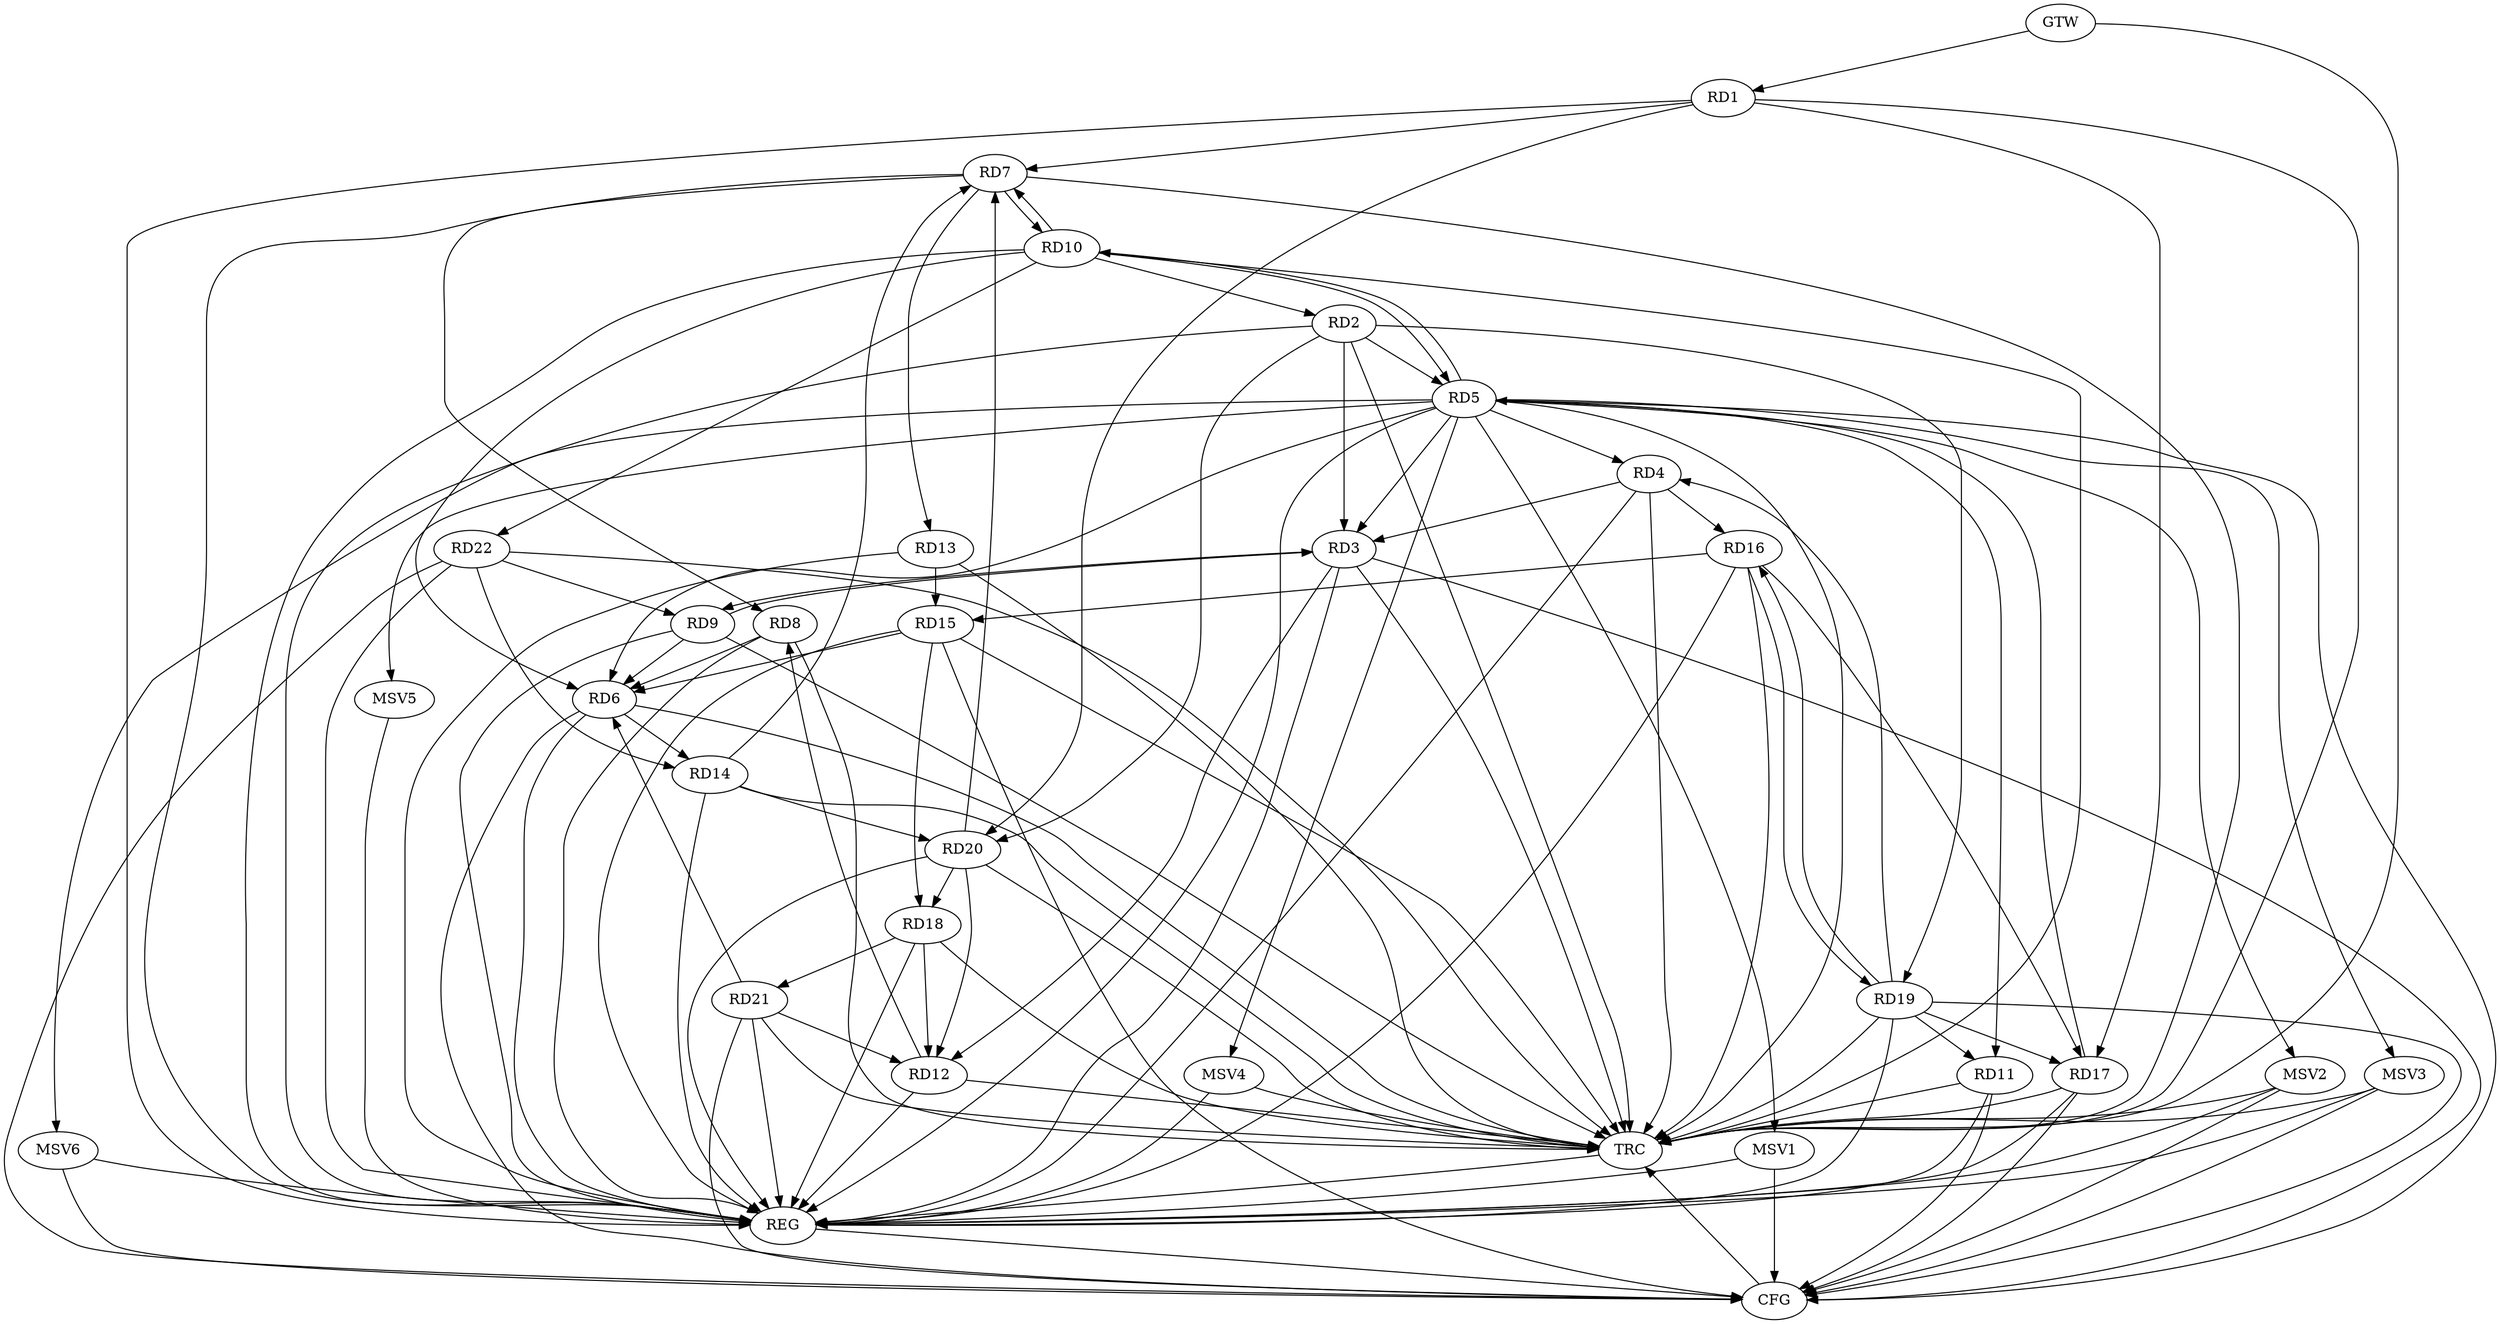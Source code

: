 strict digraph G {
  RD1 [ label="RD1" ];
  RD2 [ label="RD2" ];
  RD3 [ label="RD3" ];
  RD4 [ label="RD4" ];
  RD5 [ label="RD5" ];
  RD6 [ label="RD6" ];
  RD7 [ label="RD7" ];
  RD8 [ label="RD8" ];
  RD9 [ label="RD9" ];
  RD10 [ label="RD10" ];
  RD11 [ label="RD11" ];
  RD12 [ label="RD12" ];
  RD13 [ label="RD13" ];
  RD14 [ label="RD14" ];
  RD15 [ label="RD15" ];
  RD16 [ label="RD16" ];
  RD17 [ label="RD17" ];
  RD18 [ label="RD18" ];
  RD19 [ label="RD19" ];
  RD20 [ label="RD20" ];
  RD21 [ label="RD21" ];
  RD22 [ label="RD22" ];
  GTW [ label="GTW" ];
  REG [ label="REG" ];
  CFG [ label="CFG" ];
  TRC [ label="TRC" ];
  MSV1 [ label="MSV1" ];
  MSV2 [ label="MSV2" ];
  MSV3 [ label="MSV3" ];
  MSV4 [ label="MSV4" ];
  MSV5 [ label="MSV5" ];
  MSV6 [ label="MSV6" ];
  RD1 -> RD7;
  RD1 -> RD17;
  RD1 -> RD20;
  RD2 -> RD3;
  RD2 -> RD5;
  RD10 -> RD2;
  RD2 -> RD19;
  RD2 -> RD20;
  RD4 -> RD3;
  RD5 -> RD3;
  RD3 -> RD9;
  RD9 -> RD3;
  RD3 -> RD12;
  RD5 -> RD4;
  RD4 -> RD16;
  RD19 -> RD4;
  RD5 -> RD6;
  RD5 -> RD10;
  RD10 -> RD5;
  RD5 -> RD11;
  RD17 -> RD5;
  RD8 -> RD6;
  RD9 -> RD6;
  RD10 -> RD6;
  RD6 -> RD14;
  RD15 -> RD6;
  RD21 -> RD6;
  RD7 -> RD8;
  RD7 -> RD10;
  RD10 -> RD7;
  RD7 -> RD13;
  RD14 -> RD7;
  RD20 -> RD7;
  RD12 -> RD8;
  RD22 -> RD9;
  RD10 -> RD22;
  RD19 -> RD11;
  RD18 -> RD12;
  RD20 -> RD12;
  RD21 -> RD12;
  RD13 -> RD15;
  RD14 -> RD20;
  RD22 -> RD14;
  RD16 -> RD15;
  RD15 -> RD18;
  RD16 -> RD17;
  RD16 -> RD19;
  RD19 -> RD16;
  RD19 -> RD17;
  RD20 -> RD18;
  RD18 -> RD21;
  GTW -> RD1;
  RD1 -> REG;
  RD2 -> REG;
  RD3 -> REG;
  RD4 -> REG;
  RD5 -> REG;
  RD6 -> REG;
  RD7 -> REG;
  RD8 -> REG;
  RD9 -> REG;
  RD10 -> REG;
  RD11 -> REG;
  RD12 -> REG;
  RD13 -> REG;
  RD14 -> REG;
  RD15 -> REG;
  RD16 -> REG;
  RD17 -> REG;
  RD18 -> REG;
  RD19 -> REG;
  RD20 -> REG;
  RD21 -> REG;
  RD22 -> REG;
  RD15 -> CFG;
  RD17 -> CFG;
  RD11 -> CFG;
  RD19 -> CFG;
  RD21 -> CFG;
  RD6 -> CFG;
  RD22 -> CFG;
  RD5 -> CFG;
  RD3 -> CFG;
  REG -> CFG;
  RD1 -> TRC;
  RD2 -> TRC;
  RD3 -> TRC;
  RD4 -> TRC;
  RD5 -> TRC;
  RD6 -> TRC;
  RD7 -> TRC;
  RD8 -> TRC;
  RD9 -> TRC;
  RD10 -> TRC;
  RD11 -> TRC;
  RD12 -> TRC;
  RD13 -> TRC;
  RD14 -> TRC;
  RD15 -> TRC;
  RD16 -> TRC;
  RD17 -> TRC;
  RD18 -> TRC;
  RD19 -> TRC;
  RD20 -> TRC;
  RD21 -> TRC;
  RD22 -> TRC;
  GTW -> TRC;
  CFG -> TRC;
  TRC -> REG;
  RD5 -> MSV1;
  MSV1 -> REG;
  MSV1 -> CFG;
  RD5 -> MSV2;
  MSV2 -> REG;
  MSV2 -> TRC;
  MSV2 -> CFG;
  RD5 -> MSV3;
  MSV3 -> REG;
  MSV3 -> TRC;
  MSV3 -> CFG;
  RD5 -> MSV4;
  MSV4 -> REG;
  MSV4 -> TRC;
  RD5 -> MSV5;
  RD5 -> MSV6;
  MSV5 -> REG;
  MSV6 -> REG;
  MSV6 -> CFG;
}

